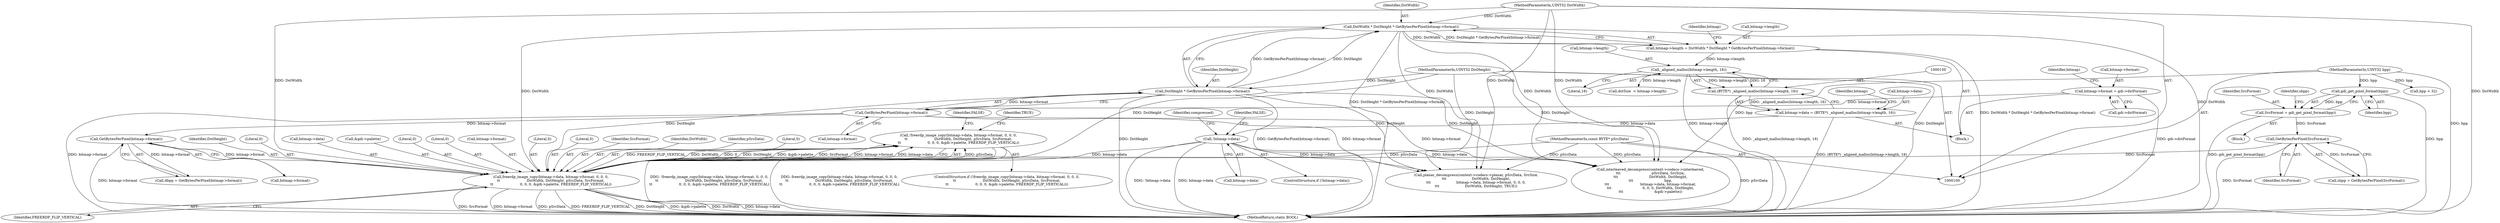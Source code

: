 digraph "1_FreeRDP_09b9d4f1994a674c4ec85b4947aa656eda1aed8a@API" {
"1000277" [label="(Call,!freerdp_image_copy(bitmap->data, bitmap->format, 0, 0, 0,\n\t\t                        DstWidth, DstHeight, pSrcData, SrcFormat,\n\t\t                        0, 0, 0, &gdi->palette, FREERDP_FLIP_VERTICAL))"];
"1000278" [label="(Call,freerdp_image_copy(bitmap->data, bitmap->format, 0, 0, 0,\n\t\t                        DstWidth, DstHeight, pSrcData, SrcFormat,\n\t\t                        0, 0, 0, &gdi->palette, FREERDP_FLIP_VERTICAL))"];
"1000157" [label="(Call,!bitmap->data)"];
"1000145" [label="(Call,bitmap->data = (BYTE*) _aligned_malloc(bitmap->length, 16))"];
"1000149" [label="(Call,(BYTE*) _aligned_malloc(bitmap->length, 16))"];
"1000151" [label="(Call,_aligned_malloc(bitmap->length, 16))"];
"1000133" [label="(Call,bitmap->length = DstWidth * DstHeight * GetBytesPerPixel(bitmap->format))"];
"1000137" [label="(Call,DstWidth * DstHeight * GetBytesPerPixel(bitmap->format))"];
"1000104" [label="(MethodParameterIn,UINT32 DstWidth)"];
"1000139" [label="(Call,DstHeight * GetBytesPerPixel(bitmap->format))"];
"1000105" [label="(MethodParameterIn,UINT32 DstHeight)"];
"1000141" [label="(Call,GetBytesPerPixel(bitmap->format))"];
"1000126" [label="(Call,bitmap->format = gdi->dstFormat)"];
"1000244" [label="(Call,GetBytesPerPixel(bitmap->format))"];
"1000103" [label="(MethodParameterIn,const BYTE* pSrcData)"];
"1000239" [label="(Call,GetBytesPerPixel(SrcFormat))"];
"1000232" [label="(Call,SrcFormat = gdi_get_pixel_format(bpp))"];
"1000234" [label="(Call,gdi_get_pixel_format(bpp))"];
"1000106" [label="(MethodParameterIn,UINT32 bpp)"];
"1000285" [label="(Literal,0)"];
"1000130" [label="(Call,gdi->dstFormat)"];
"1000142" [label="(Call,bitmap->format)"];
"1000277" [label="(Call,!freerdp_image_copy(bitmap->data, bitmap->format, 0, 0, 0,\n\t\t                        DstWidth, DstHeight, pSrcData, SrcFormat,\n\t\t                        0, 0, 0, &gdi->palette, FREERDP_FLIP_VERTICAL))"];
"1000279" [label="(Call,bitmap->data)"];
"1000138" [label="(Identifier,DstWidth)"];
"1000244" [label="(Call,GetBytesPerPixel(bitmap->format))"];
"1000106" [label="(MethodParameterIn,UINT32 bpp)"];
"1000145" [label="(Call,bitmap->data = (BYTE*) _aligned_malloc(bitmap->length, 16))"];
"1000291" [label="(Identifier,SrcFormat)"];
"1000235" [label="(Identifier,bpp)"];
"1000151" [label="(Call,_aligned_malloc(bitmap->length, 16))"];
"1000299" [label="(Identifier,FREERDP_FLIP_VERTICAL)"];
"1000157" [label="(Call,!bitmap->data)"];
"1000303" [label="(Identifier,TRUE)"];
"1000288" [label="(Identifier,DstWidth)"];
"1000278" [label="(Call,freerdp_image_copy(bitmap->data, bitmap->format, 0, 0, 0,\n\t\t                        DstWidth, DstHeight, pSrcData, SrcFormat,\n\t\t                        0, 0, 0, &gdi->palette, FREERDP_FLIP_VERTICAL))"];
"1000242" [label="(Call,dbpp = GetBytesPerPixel(bitmap->format))"];
"1000237" [label="(Call,sbpp = GetBytesPerPixel(SrcFormat))"];
"1000295" [label="(Call,&gdi->palette)"];
"1000286" [label="(Literal,0)"];
"1000110" [label="(Block,)"];
"1000232" [label="(Call,SrcFormat = gdi_get_pixel_format(bpp))"];
"1000167" [label="(Call,bpp < 32)"];
"1000127" [label="(Call,bitmap->format)"];
"1000205" [label="(Call,planar_decompress(context->codecs->planar, pSrcData, SrcSize,\n\t\t\t                       DstWidth, DstHeight,\n\t\t\t                       bitmap->data, bitmap->format, 0, 0, 0,\n\t\t\t                       DstWidth, DstHeight, TRUE))"];
"1000240" [label="(Identifier,SrcFormat)"];
"1000293" [label="(Literal,0)"];
"1000133" [label="(Call,bitmap->length = DstWidth * DstHeight * GetBytesPerPixel(bitmap->format))"];
"1000141" [label="(Call,GetBytesPerPixel(bitmap->format))"];
"1000276" [label="(ControlStructure,if (!freerdp_image_copy(bitmap->data, bitmap->format, 0, 0, 0,\n\t\t                        DstWidth, DstHeight, pSrcData, SrcFormat,\n\t\t                        0, 0, 0, &gdi->palette, FREERDP_FLIP_VERTICAL)))"];
"1000135" [label="(Identifier,bitmap)"];
"1000230" [label="(Block,)"];
"1000173" [label="(Call,interleaved_decompress(context->codecs->interleaved,\n\t\t\t                            pSrcData, SrcSize,\n\t\t\t                            DstWidth, DstHeight,\n\t\t\t                            bpp,\n\t\t\t                            bitmap->data, bitmap->format,\n\t\t\t                            0, 0, 0, DstWidth, DstHeight,\n\t\t\t                            &gdi->palette))"];
"1000304" [label="(MethodReturn,static BOOL)"];
"1000147" [label="(Identifier,bitmap)"];
"1000137" [label="(Call,DstWidth * DstHeight * GetBytesPerPixel(bitmap->format))"];
"1000156" [label="(ControlStructure,if (!bitmap->data))"];
"1000301" [label="(Identifier,FALSE)"];
"1000152" [label="(Call,bitmap->length)"];
"1000269" [label="(Call,dstSize  < bitmap->length)"];
"1000159" [label="(Identifier,bitmap)"];
"1000282" [label="(Call,bitmap->format)"];
"1000294" [label="(Literal,0)"];
"1000287" [label="(Literal,0)"];
"1000149" [label="(Call,(BYTE*) _aligned_malloc(bitmap->length, 16))"];
"1000238" [label="(Identifier,sbpp)"];
"1000239" [label="(Call,GetBytesPerPixel(SrcFormat))"];
"1000158" [label="(Call,bitmap->data)"];
"1000289" [label="(Identifier,DstHeight)"];
"1000134" [label="(Call,bitmap->length)"];
"1000245" [label="(Call,bitmap->format)"];
"1000234" [label="(Call,gdi_get_pixel_format(bpp))"];
"1000233" [label="(Identifier,SrcFormat)"];
"1000155" [label="(Literal,16)"];
"1000139" [label="(Call,DstHeight * GetBytesPerPixel(bitmap->format))"];
"1000103" [label="(MethodParameterIn,const BYTE* pSrcData)"];
"1000162" [label="(Identifier,FALSE)"];
"1000164" [label="(Identifier,compressed)"];
"1000146" [label="(Call,bitmap->data)"];
"1000104" [label="(MethodParameterIn,UINT32 DstWidth)"];
"1000126" [label="(Call,bitmap->format = gdi->dstFormat)"];
"1000105" [label="(MethodParameterIn,UINT32 DstHeight)"];
"1000140" [label="(Identifier,DstHeight)"];
"1000292" [label="(Literal,0)"];
"1000290" [label="(Identifier,pSrcData)"];
"1000277" -> "1000276"  [label="AST: "];
"1000277" -> "1000278"  [label="CFG: "];
"1000278" -> "1000277"  [label="AST: "];
"1000301" -> "1000277"  [label="CFG: "];
"1000303" -> "1000277"  [label="CFG: "];
"1000277" -> "1000304"  [label="DDG: freerdp_image_copy(bitmap->data, bitmap->format, 0, 0, 0,\n\t\t                        DstWidth, DstHeight, pSrcData, SrcFormat,\n\t\t                        0, 0, 0, &gdi->palette, FREERDP_FLIP_VERTICAL)"];
"1000277" -> "1000304"  [label="DDG: !freerdp_image_copy(bitmap->data, bitmap->format, 0, 0, 0,\n\t\t                        DstWidth, DstHeight, pSrcData, SrcFormat,\n\t\t                        0, 0, 0, &gdi->palette, FREERDP_FLIP_VERTICAL)"];
"1000278" -> "1000277"  [label="DDG: pSrcData"];
"1000278" -> "1000277"  [label="DDG: FREERDP_FLIP_VERTICAL"];
"1000278" -> "1000277"  [label="DDG: DstWidth"];
"1000278" -> "1000277"  [label="DDG: 0"];
"1000278" -> "1000277"  [label="DDG: DstHeight"];
"1000278" -> "1000277"  [label="DDG: &gdi->palette"];
"1000278" -> "1000277"  [label="DDG: SrcFormat"];
"1000278" -> "1000277"  [label="DDG: bitmap->format"];
"1000278" -> "1000277"  [label="DDG: bitmap->data"];
"1000278" -> "1000299"  [label="CFG: "];
"1000279" -> "1000278"  [label="AST: "];
"1000282" -> "1000278"  [label="AST: "];
"1000285" -> "1000278"  [label="AST: "];
"1000286" -> "1000278"  [label="AST: "];
"1000287" -> "1000278"  [label="AST: "];
"1000288" -> "1000278"  [label="AST: "];
"1000289" -> "1000278"  [label="AST: "];
"1000290" -> "1000278"  [label="AST: "];
"1000291" -> "1000278"  [label="AST: "];
"1000292" -> "1000278"  [label="AST: "];
"1000293" -> "1000278"  [label="AST: "];
"1000294" -> "1000278"  [label="AST: "];
"1000295" -> "1000278"  [label="AST: "];
"1000299" -> "1000278"  [label="AST: "];
"1000278" -> "1000304"  [label="DDG: SrcFormat"];
"1000278" -> "1000304"  [label="DDG: bitmap->format"];
"1000278" -> "1000304"  [label="DDG: pSrcData"];
"1000278" -> "1000304"  [label="DDG: FREERDP_FLIP_VERTICAL"];
"1000278" -> "1000304"  [label="DDG: DstHeight"];
"1000278" -> "1000304"  [label="DDG: &gdi->palette"];
"1000278" -> "1000304"  [label="DDG: DstWidth"];
"1000278" -> "1000304"  [label="DDG: bitmap->data"];
"1000157" -> "1000278"  [label="DDG: bitmap->data"];
"1000244" -> "1000278"  [label="DDG: bitmap->format"];
"1000137" -> "1000278"  [label="DDG: DstWidth"];
"1000104" -> "1000278"  [label="DDG: DstWidth"];
"1000139" -> "1000278"  [label="DDG: DstHeight"];
"1000105" -> "1000278"  [label="DDG: DstHeight"];
"1000103" -> "1000278"  [label="DDG: pSrcData"];
"1000239" -> "1000278"  [label="DDG: SrcFormat"];
"1000157" -> "1000156"  [label="AST: "];
"1000157" -> "1000158"  [label="CFG: "];
"1000158" -> "1000157"  [label="AST: "];
"1000162" -> "1000157"  [label="CFG: "];
"1000164" -> "1000157"  [label="CFG: "];
"1000157" -> "1000304"  [label="DDG: !bitmap->data"];
"1000157" -> "1000304"  [label="DDG: bitmap->data"];
"1000145" -> "1000157"  [label="DDG: bitmap->data"];
"1000157" -> "1000173"  [label="DDG: bitmap->data"];
"1000157" -> "1000205"  [label="DDG: bitmap->data"];
"1000145" -> "1000110"  [label="AST: "];
"1000145" -> "1000149"  [label="CFG: "];
"1000146" -> "1000145"  [label="AST: "];
"1000149" -> "1000145"  [label="AST: "];
"1000159" -> "1000145"  [label="CFG: "];
"1000145" -> "1000304"  [label="DDG: (BYTE*) _aligned_malloc(bitmap->length, 16)"];
"1000149" -> "1000145"  [label="DDG: _aligned_malloc(bitmap->length, 16)"];
"1000149" -> "1000151"  [label="CFG: "];
"1000150" -> "1000149"  [label="AST: "];
"1000151" -> "1000149"  [label="AST: "];
"1000149" -> "1000304"  [label="DDG: _aligned_malloc(bitmap->length, 16)"];
"1000151" -> "1000149"  [label="DDG: bitmap->length"];
"1000151" -> "1000149"  [label="DDG: 16"];
"1000151" -> "1000155"  [label="CFG: "];
"1000152" -> "1000151"  [label="AST: "];
"1000155" -> "1000151"  [label="AST: "];
"1000151" -> "1000304"  [label="DDG: bitmap->length"];
"1000133" -> "1000151"  [label="DDG: bitmap->length"];
"1000151" -> "1000269"  [label="DDG: bitmap->length"];
"1000133" -> "1000110"  [label="AST: "];
"1000133" -> "1000137"  [label="CFG: "];
"1000134" -> "1000133"  [label="AST: "];
"1000137" -> "1000133"  [label="AST: "];
"1000147" -> "1000133"  [label="CFG: "];
"1000133" -> "1000304"  [label="DDG: DstWidth * DstHeight * GetBytesPerPixel(bitmap->format)"];
"1000137" -> "1000133"  [label="DDG: DstWidth"];
"1000137" -> "1000133"  [label="DDG: DstHeight * GetBytesPerPixel(bitmap->format)"];
"1000137" -> "1000139"  [label="CFG: "];
"1000138" -> "1000137"  [label="AST: "];
"1000139" -> "1000137"  [label="AST: "];
"1000137" -> "1000304"  [label="DDG: DstHeight * GetBytesPerPixel(bitmap->format)"];
"1000137" -> "1000304"  [label="DDG: DstWidth"];
"1000104" -> "1000137"  [label="DDG: DstWidth"];
"1000139" -> "1000137"  [label="DDG: DstHeight"];
"1000139" -> "1000137"  [label="DDG: GetBytesPerPixel(bitmap->format)"];
"1000137" -> "1000173"  [label="DDG: DstWidth"];
"1000137" -> "1000205"  [label="DDG: DstWidth"];
"1000104" -> "1000100"  [label="AST: "];
"1000104" -> "1000304"  [label="DDG: DstWidth"];
"1000104" -> "1000173"  [label="DDG: DstWidth"];
"1000104" -> "1000205"  [label="DDG: DstWidth"];
"1000139" -> "1000141"  [label="CFG: "];
"1000140" -> "1000139"  [label="AST: "];
"1000141" -> "1000139"  [label="AST: "];
"1000139" -> "1000304"  [label="DDG: GetBytesPerPixel(bitmap->format)"];
"1000139" -> "1000304"  [label="DDG: DstHeight"];
"1000105" -> "1000139"  [label="DDG: DstHeight"];
"1000141" -> "1000139"  [label="DDG: bitmap->format"];
"1000139" -> "1000173"  [label="DDG: DstHeight"];
"1000139" -> "1000205"  [label="DDG: DstHeight"];
"1000105" -> "1000100"  [label="AST: "];
"1000105" -> "1000304"  [label="DDG: DstHeight"];
"1000105" -> "1000173"  [label="DDG: DstHeight"];
"1000105" -> "1000205"  [label="DDG: DstHeight"];
"1000141" -> "1000142"  [label="CFG: "];
"1000142" -> "1000141"  [label="AST: "];
"1000141" -> "1000304"  [label="DDG: bitmap->format"];
"1000126" -> "1000141"  [label="DDG: bitmap->format"];
"1000141" -> "1000173"  [label="DDG: bitmap->format"];
"1000141" -> "1000205"  [label="DDG: bitmap->format"];
"1000141" -> "1000244"  [label="DDG: bitmap->format"];
"1000126" -> "1000110"  [label="AST: "];
"1000126" -> "1000130"  [label="CFG: "];
"1000127" -> "1000126"  [label="AST: "];
"1000130" -> "1000126"  [label="AST: "];
"1000135" -> "1000126"  [label="CFG: "];
"1000126" -> "1000304"  [label="DDG: gdi->dstFormat"];
"1000244" -> "1000242"  [label="AST: "];
"1000244" -> "1000245"  [label="CFG: "];
"1000245" -> "1000244"  [label="AST: "];
"1000242" -> "1000244"  [label="CFG: "];
"1000244" -> "1000304"  [label="DDG: bitmap->format"];
"1000244" -> "1000242"  [label="DDG: bitmap->format"];
"1000103" -> "1000100"  [label="AST: "];
"1000103" -> "1000304"  [label="DDG: pSrcData"];
"1000103" -> "1000173"  [label="DDG: pSrcData"];
"1000103" -> "1000205"  [label="DDG: pSrcData"];
"1000239" -> "1000237"  [label="AST: "];
"1000239" -> "1000240"  [label="CFG: "];
"1000240" -> "1000239"  [label="AST: "];
"1000237" -> "1000239"  [label="CFG: "];
"1000239" -> "1000304"  [label="DDG: SrcFormat"];
"1000239" -> "1000237"  [label="DDG: SrcFormat"];
"1000232" -> "1000239"  [label="DDG: SrcFormat"];
"1000232" -> "1000230"  [label="AST: "];
"1000232" -> "1000234"  [label="CFG: "];
"1000233" -> "1000232"  [label="AST: "];
"1000234" -> "1000232"  [label="AST: "];
"1000238" -> "1000232"  [label="CFG: "];
"1000232" -> "1000304"  [label="DDG: gdi_get_pixel_format(bpp)"];
"1000234" -> "1000232"  [label="DDG: bpp"];
"1000234" -> "1000235"  [label="CFG: "];
"1000235" -> "1000234"  [label="AST: "];
"1000234" -> "1000304"  [label="DDG: bpp"];
"1000106" -> "1000234"  [label="DDG: bpp"];
"1000106" -> "1000100"  [label="AST: "];
"1000106" -> "1000304"  [label="DDG: bpp"];
"1000106" -> "1000167"  [label="DDG: bpp"];
"1000106" -> "1000173"  [label="DDG: bpp"];
}
